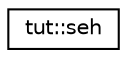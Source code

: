 digraph G
{
  edge [fontname="Helvetica",fontsize="10",labelfontname="Helvetica",labelfontsize="10"];
  node [fontname="Helvetica",fontsize="10",shape=record];
  rankdir="LR";
  Node1 [label="tut::seh",height=0.2,width=0.4,color="black", fillcolor="white", style="filled",URL="$classtut_1_1seh.html",tooltip="Exception to be throwed when test issued SEH (Win32)"];
}
